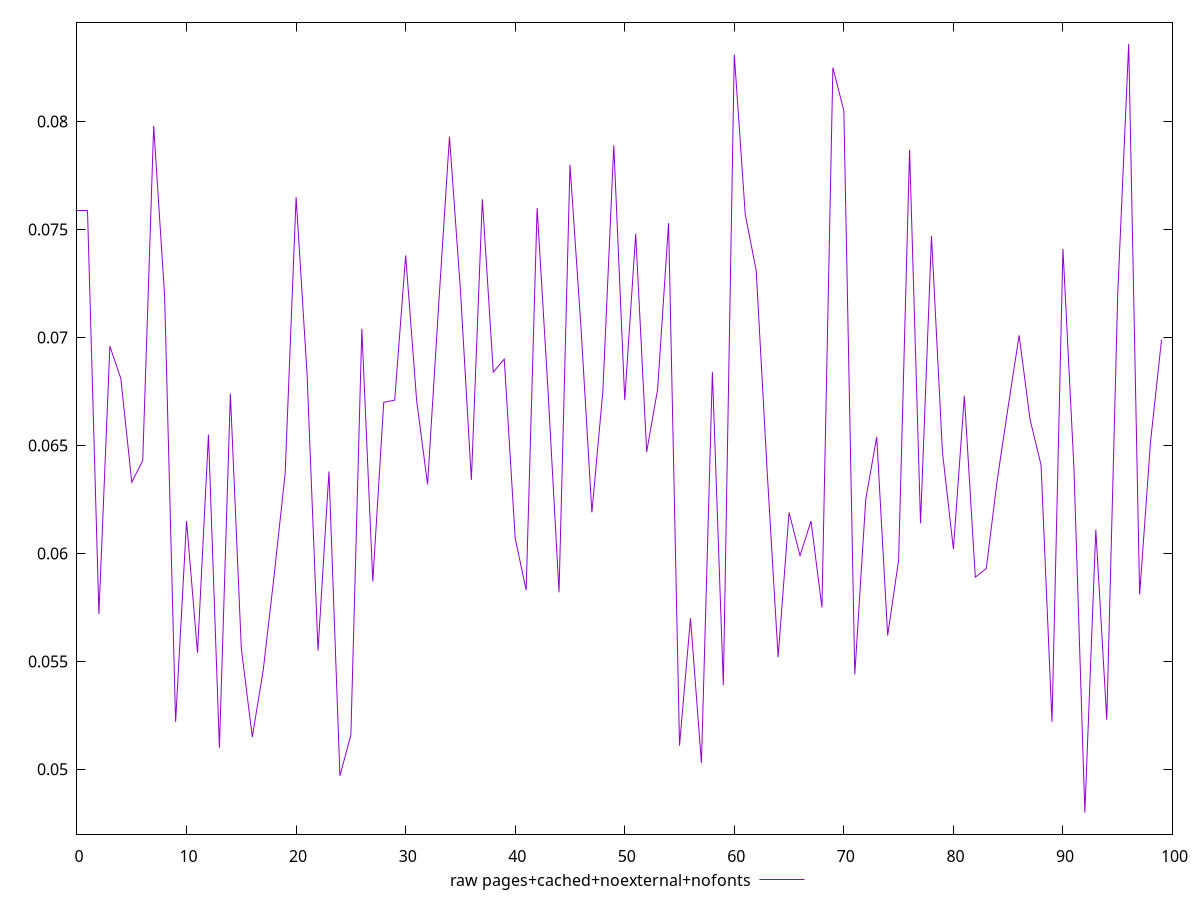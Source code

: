 $_rawPagesCachedNoexternalNofonts <<EOF
0.0759
0.0759
0.057199999999999994
0.0696
0.0681
0.0633
0.0643
0.0798
0.07189999999999999
0.0522
0.0615
0.0554
0.0655
0.051000000000000004
0.0674
0.055600000000000004
0.0515
0.05460000000000001
0.059
0.0637
0.0765
0.0683
0.05550000000000001
0.0638
0.049699999999999994
0.05159999999999999
0.07039999999999999
0.058699999999999995
0.067
0.0671
0.07379999999999999
0.0671
0.06319999999999999
0.07139999999999999
0.07930000000000001
0.0722
0.0634
0.0764
0.0684
0.06899999999999999
0.0607
0.05829999999999999
0.076
0.0675
0.05819999999999999
0.078
0.0705
0.0619
0.0675
0.0789
0.0671
0.07479999999999999
0.0647
0.06760000000000001
0.07529999999999999
0.0511
0.05699999999999999
0.0503
0.0684
0.0539
0.0831
0.0757
0.0731
0.0638
0.055200000000000006
0.0619
0.059899999999999995
0.06149999999999999
0.057499999999999996
0.08249999999999999
0.0805
0.054400000000000004
0.0625
0.0654
0.05620000000000001
0.05969999999999999
0.0787
0.061399999999999996
0.0747
0.0647
0.060200000000000004
0.0673
0.058899999999999994
0.05929999999999999
0.0634
0.0668
0.0701
0.0662
0.0641
0.0522
0.0741
0.064
0.048
0.061099999999999995
0.0523
0.072
0.0836
0.05809999999999999
0.06520000000000001
0.06989999999999999
EOF
set key outside below
set terminal pngcairo
set output "report_00005_2020-11-02T22-26-11.212Z/network-rtt/pages+cached+noexternal+nofonts//raw.png"
set yrange [0.047:0.0846]
plot $_rawPagesCachedNoexternalNofonts title "raw pages+cached+noexternal+nofonts" with line ,